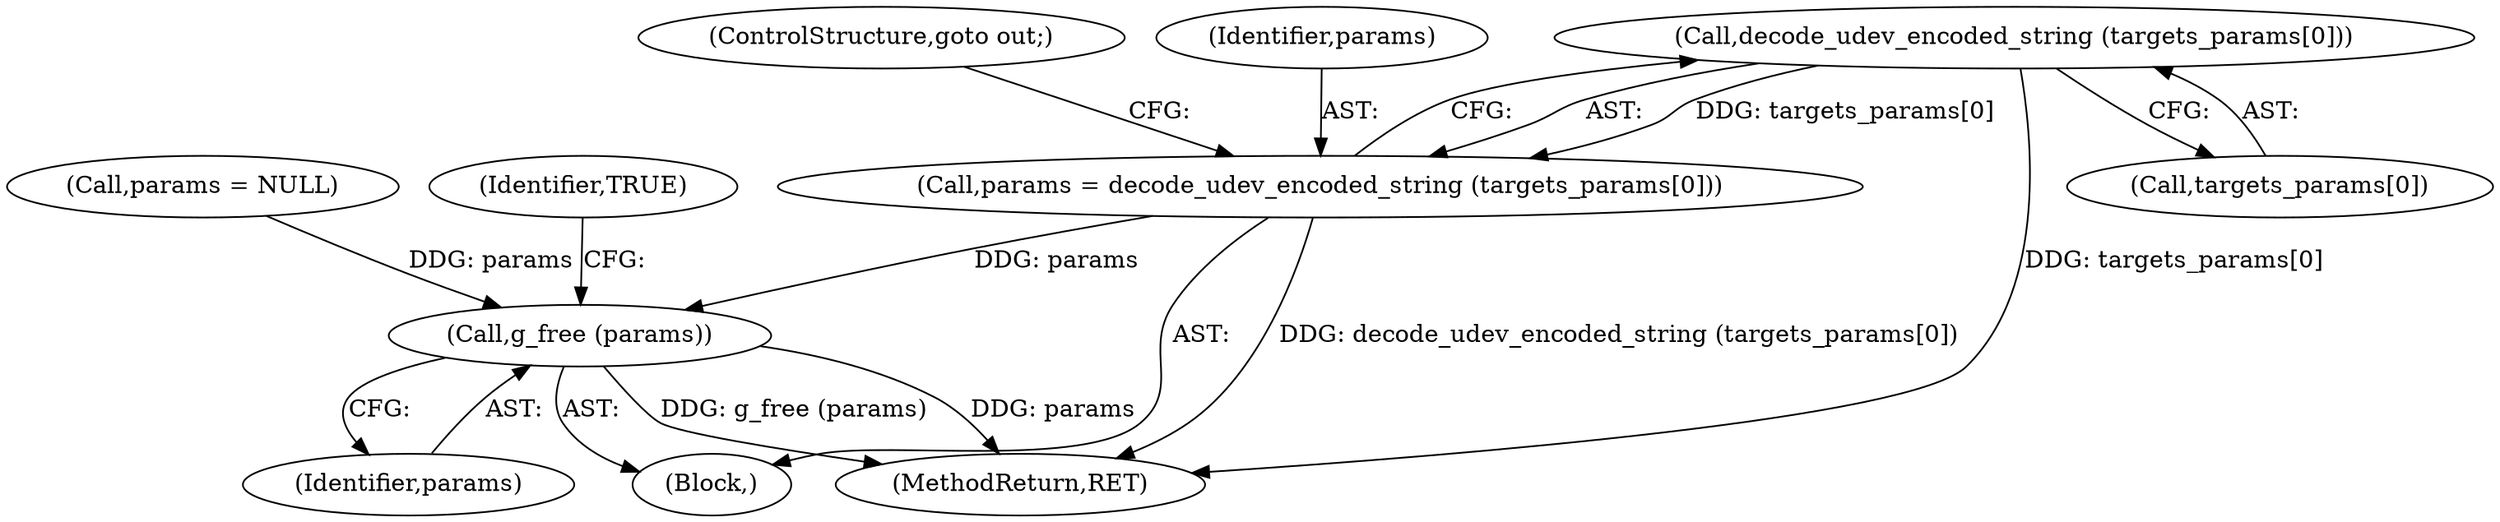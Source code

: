 digraph "0_udisks_0fcc7cb3b66f23fac53ae08647aa0007a2bd56c4@array" {
"1000156" [label="(Call,decode_udev_encoded_string (targets_params[0]))"];
"1000154" [label="(Call,params = decode_udev_encoded_string (targets_params[0]))"];
"1000199" [label="(Call,g_free (params))"];
"1000157" [label="(Call,targets_params[0])"];
"1000114" [label="(Call,params = NULL)"];
"1000202" [label="(Identifier,TRUE)"];
"1000156" [label="(Call,decode_udev_encoded_string (targets_params[0]))"];
"1000200" [label="(Identifier,params)"];
"1000199" [label="(Call,g_free (params))"];
"1000203" [label="(MethodReturn,RET)"];
"1000160" [label="(ControlStructure,goto out;)"];
"1000155" [label="(Identifier,params)"];
"1000104" [label="(Block,)"];
"1000154" [label="(Call,params = decode_udev_encoded_string (targets_params[0]))"];
"1000156" -> "1000154"  [label="AST: "];
"1000156" -> "1000157"  [label="CFG: "];
"1000157" -> "1000156"  [label="AST: "];
"1000154" -> "1000156"  [label="CFG: "];
"1000156" -> "1000203"  [label="DDG: targets_params[0]"];
"1000156" -> "1000154"  [label="DDG: targets_params[0]"];
"1000154" -> "1000104"  [label="AST: "];
"1000155" -> "1000154"  [label="AST: "];
"1000160" -> "1000154"  [label="CFG: "];
"1000154" -> "1000203"  [label="DDG: decode_udev_encoded_string (targets_params[0])"];
"1000154" -> "1000199"  [label="DDG: params"];
"1000199" -> "1000104"  [label="AST: "];
"1000199" -> "1000200"  [label="CFG: "];
"1000200" -> "1000199"  [label="AST: "];
"1000202" -> "1000199"  [label="CFG: "];
"1000199" -> "1000203"  [label="DDG: params"];
"1000199" -> "1000203"  [label="DDG: g_free (params)"];
"1000114" -> "1000199"  [label="DDG: params"];
}
